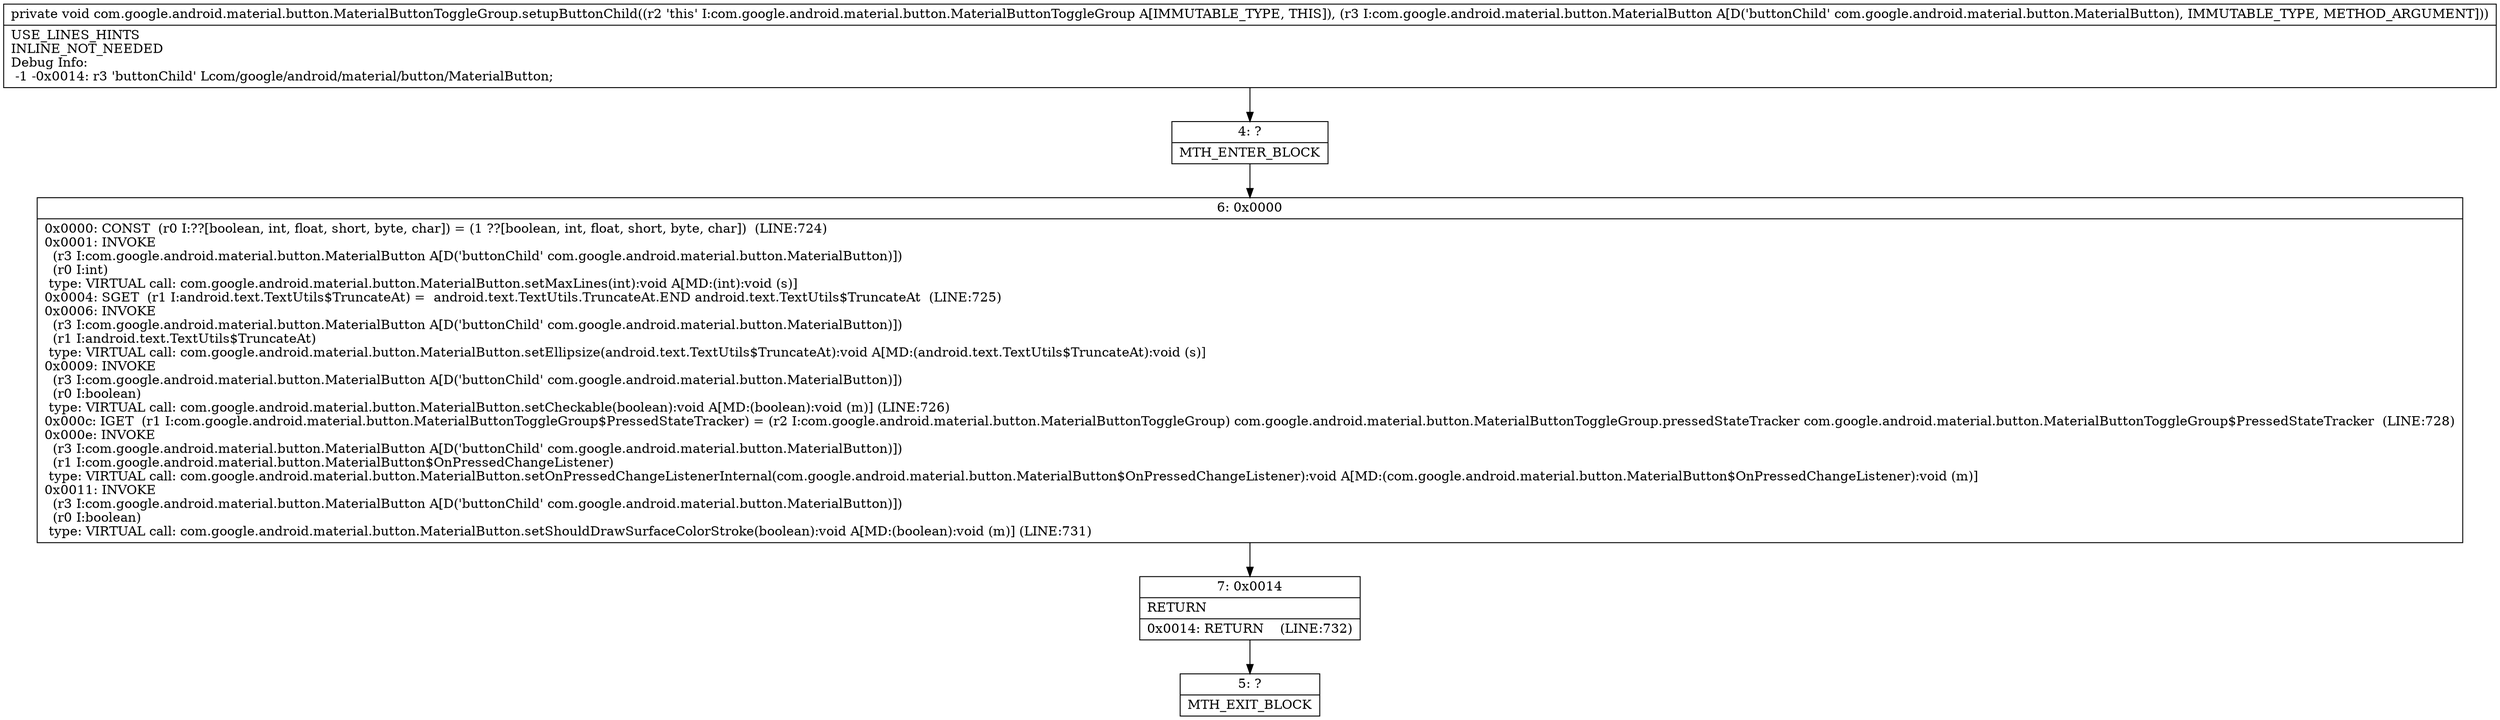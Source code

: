 digraph "CFG forcom.google.android.material.button.MaterialButtonToggleGroup.setupButtonChild(Lcom\/google\/android\/material\/button\/MaterialButton;)V" {
Node_4 [shape=record,label="{4\:\ ?|MTH_ENTER_BLOCK\l}"];
Node_6 [shape=record,label="{6\:\ 0x0000|0x0000: CONST  (r0 I:??[boolean, int, float, short, byte, char]) = (1 ??[boolean, int, float, short, byte, char])  (LINE:724)\l0x0001: INVOKE  \l  (r3 I:com.google.android.material.button.MaterialButton A[D('buttonChild' com.google.android.material.button.MaterialButton)])\l  (r0 I:int)\l type: VIRTUAL call: com.google.android.material.button.MaterialButton.setMaxLines(int):void A[MD:(int):void (s)]\l0x0004: SGET  (r1 I:android.text.TextUtils$TruncateAt) =  android.text.TextUtils.TruncateAt.END android.text.TextUtils$TruncateAt  (LINE:725)\l0x0006: INVOKE  \l  (r3 I:com.google.android.material.button.MaterialButton A[D('buttonChild' com.google.android.material.button.MaterialButton)])\l  (r1 I:android.text.TextUtils$TruncateAt)\l type: VIRTUAL call: com.google.android.material.button.MaterialButton.setEllipsize(android.text.TextUtils$TruncateAt):void A[MD:(android.text.TextUtils$TruncateAt):void (s)]\l0x0009: INVOKE  \l  (r3 I:com.google.android.material.button.MaterialButton A[D('buttonChild' com.google.android.material.button.MaterialButton)])\l  (r0 I:boolean)\l type: VIRTUAL call: com.google.android.material.button.MaterialButton.setCheckable(boolean):void A[MD:(boolean):void (m)] (LINE:726)\l0x000c: IGET  (r1 I:com.google.android.material.button.MaterialButtonToggleGroup$PressedStateTracker) = (r2 I:com.google.android.material.button.MaterialButtonToggleGroup) com.google.android.material.button.MaterialButtonToggleGroup.pressedStateTracker com.google.android.material.button.MaterialButtonToggleGroup$PressedStateTracker  (LINE:728)\l0x000e: INVOKE  \l  (r3 I:com.google.android.material.button.MaterialButton A[D('buttonChild' com.google.android.material.button.MaterialButton)])\l  (r1 I:com.google.android.material.button.MaterialButton$OnPressedChangeListener)\l type: VIRTUAL call: com.google.android.material.button.MaterialButton.setOnPressedChangeListenerInternal(com.google.android.material.button.MaterialButton$OnPressedChangeListener):void A[MD:(com.google.android.material.button.MaterialButton$OnPressedChangeListener):void (m)]\l0x0011: INVOKE  \l  (r3 I:com.google.android.material.button.MaterialButton A[D('buttonChild' com.google.android.material.button.MaterialButton)])\l  (r0 I:boolean)\l type: VIRTUAL call: com.google.android.material.button.MaterialButton.setShouldDrawSurfaceColorStroke(boolean):void A[MD:(boolean):void (m)] (LINE:731)\l}"];
Node_7 [shape=record,label="{7\:\ 0x0014|RETURN\l|0x0014: RETURN    (LINE:732)\l}"];
Node_5 [shape=record,label="{5\:\ ?|MTH_EXIT_BLOCK\l}"];
MethodNode[shape=record,label="{private void com.google.android.material.button.MaterialButtonToggleGroup.setupButtonChild((r2 'this' I:com.google.android.material.button.MaterialButtonToggleGroup A[IMMUTABLE_TYPE, THIS]), (r3 I:com.google.android.material.button.MaterialButton A[D('buttonChild' com.google.android.material.button.MaterialButton), IMMUTABLE_TYPE, METHOD_ARGUMENT]))  | USE_LINES_HINTS\lINLINE_NOT_NEEDED\lDebug Info:\l  \-1 \-0x0014: r3 'buttonChild' Lcom\/google\/android\/material\/button\/MaterialButton;\l}"];
MethodNode -> Node_4;Node_4 -> Node_6;
Node_6 -> Node_7;
Node_7 -> Node_5;
}

